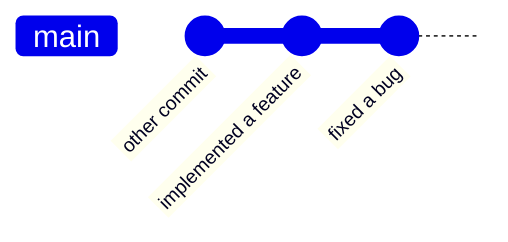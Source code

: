 gitGraph
    commit id: "other commit"
    commit id: "implemented a feature"
    commit id: "fixed a bug"